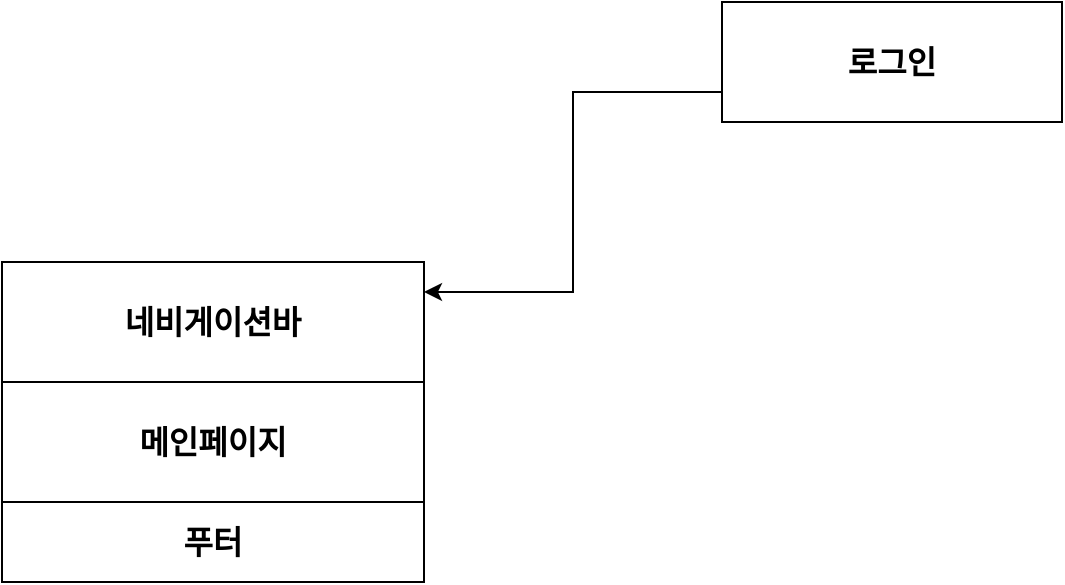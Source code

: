 <mxfile version="16.1.2" type="github">
  <diagram id="PzMQwgZH61W-v_o5VqI9" name="Page-1">
    <mxGraphModel dx="830" dy="1704" grid="1" gridSize="10" guides="1" tooltips="1" connect="1" arrows="1" fold="1" page="1" pageScale="1" pageWidth="827" pageHeight="1169" math="0" shadow="0">
      <root>
        <mxCell id="0" />
        <mxCell id="1" parent="0" />
        <mxCell id="yPbjjpISHQn_7yHVADGY-6" style="edgeStyle=orthogonalEdgeStyle;rounded=0;orthogonalLoop=1;jettySize=auto;html=1;exitX=0;exitY=0.75;exitDx=0;exitDy=0;fontSize=16;entryX=1;entryY=0.25;entryDx=0;entryDy=0;" edge="1" parent="1" source="yPbjjpISHQn_7yHVADGY-2" target="yPbjjpISHQn_7yHVADGY-4">
          <mxGeometry relative="1" as="geometry">
            <mxPoint x="570" y="-1060" as="targetPoint" />
          </mxGeometry>
        </mxCell>
        <mxCell id="yPbjjpISHQn_7yHVADGY-2" value="&lt;b&gt;&lt;font style=&quot;font-size: 16px&quot;&gt;로그인&lt;/font&gt;&lt;/b&gt;" style="rounded=0;whiteSpace=wrap;html=1;" vertex="1" parent="1">
          <mxGeometry x="610" y="-1110" width="170" height="60" as="geometry" />
        </mxCell>
        <mxCell id="yPbjjpISHQn_7yHVADGY-3" value="&lt;font size=&quot;3&quot;&gt;&lt;b&gt;메인페이지&lt;/b&gt;&lt;/font&gt;" style="rounded=0;whiteSpace=wrap;html=1;" vertex="1" parent="1">
          <mxGeometry x="250" y="-920" width="211" height="60" as="geometry" />
        </mxCell>
        <mxCell id="yPbjjpISHQn_7yHVADGY-4" value="&lt;font size=&quot;3&quot;&gt;&lt;b&gt;네비게이션바&lt;/b&gt;&lt;/font&gt;" style="rounded=0;whiteSpace=wrap;html=1;" vertex="1" parent="1">
          <mxGeometry x="250" y="-980" width="211" height="60" as="geometry" />
        </mxCell>
        <mxCell id="yPbjjpISHQn_7yHVADGY-5" value="&lt;font size=&quot;3&quot;&gt;&lt;b&gt;푸터&lt;/b&gt;&lt;/font&gt;" style="rounded=0;whiteSpace=wrap;html=1;" vertex="1" parent="1">
          <mxGeometry x="250" y="-860" width="211" height="40" as="geometry" />
        </mxCell>
      </root>
    </mxGraphModel>
  </diagram>
</mxfile>
